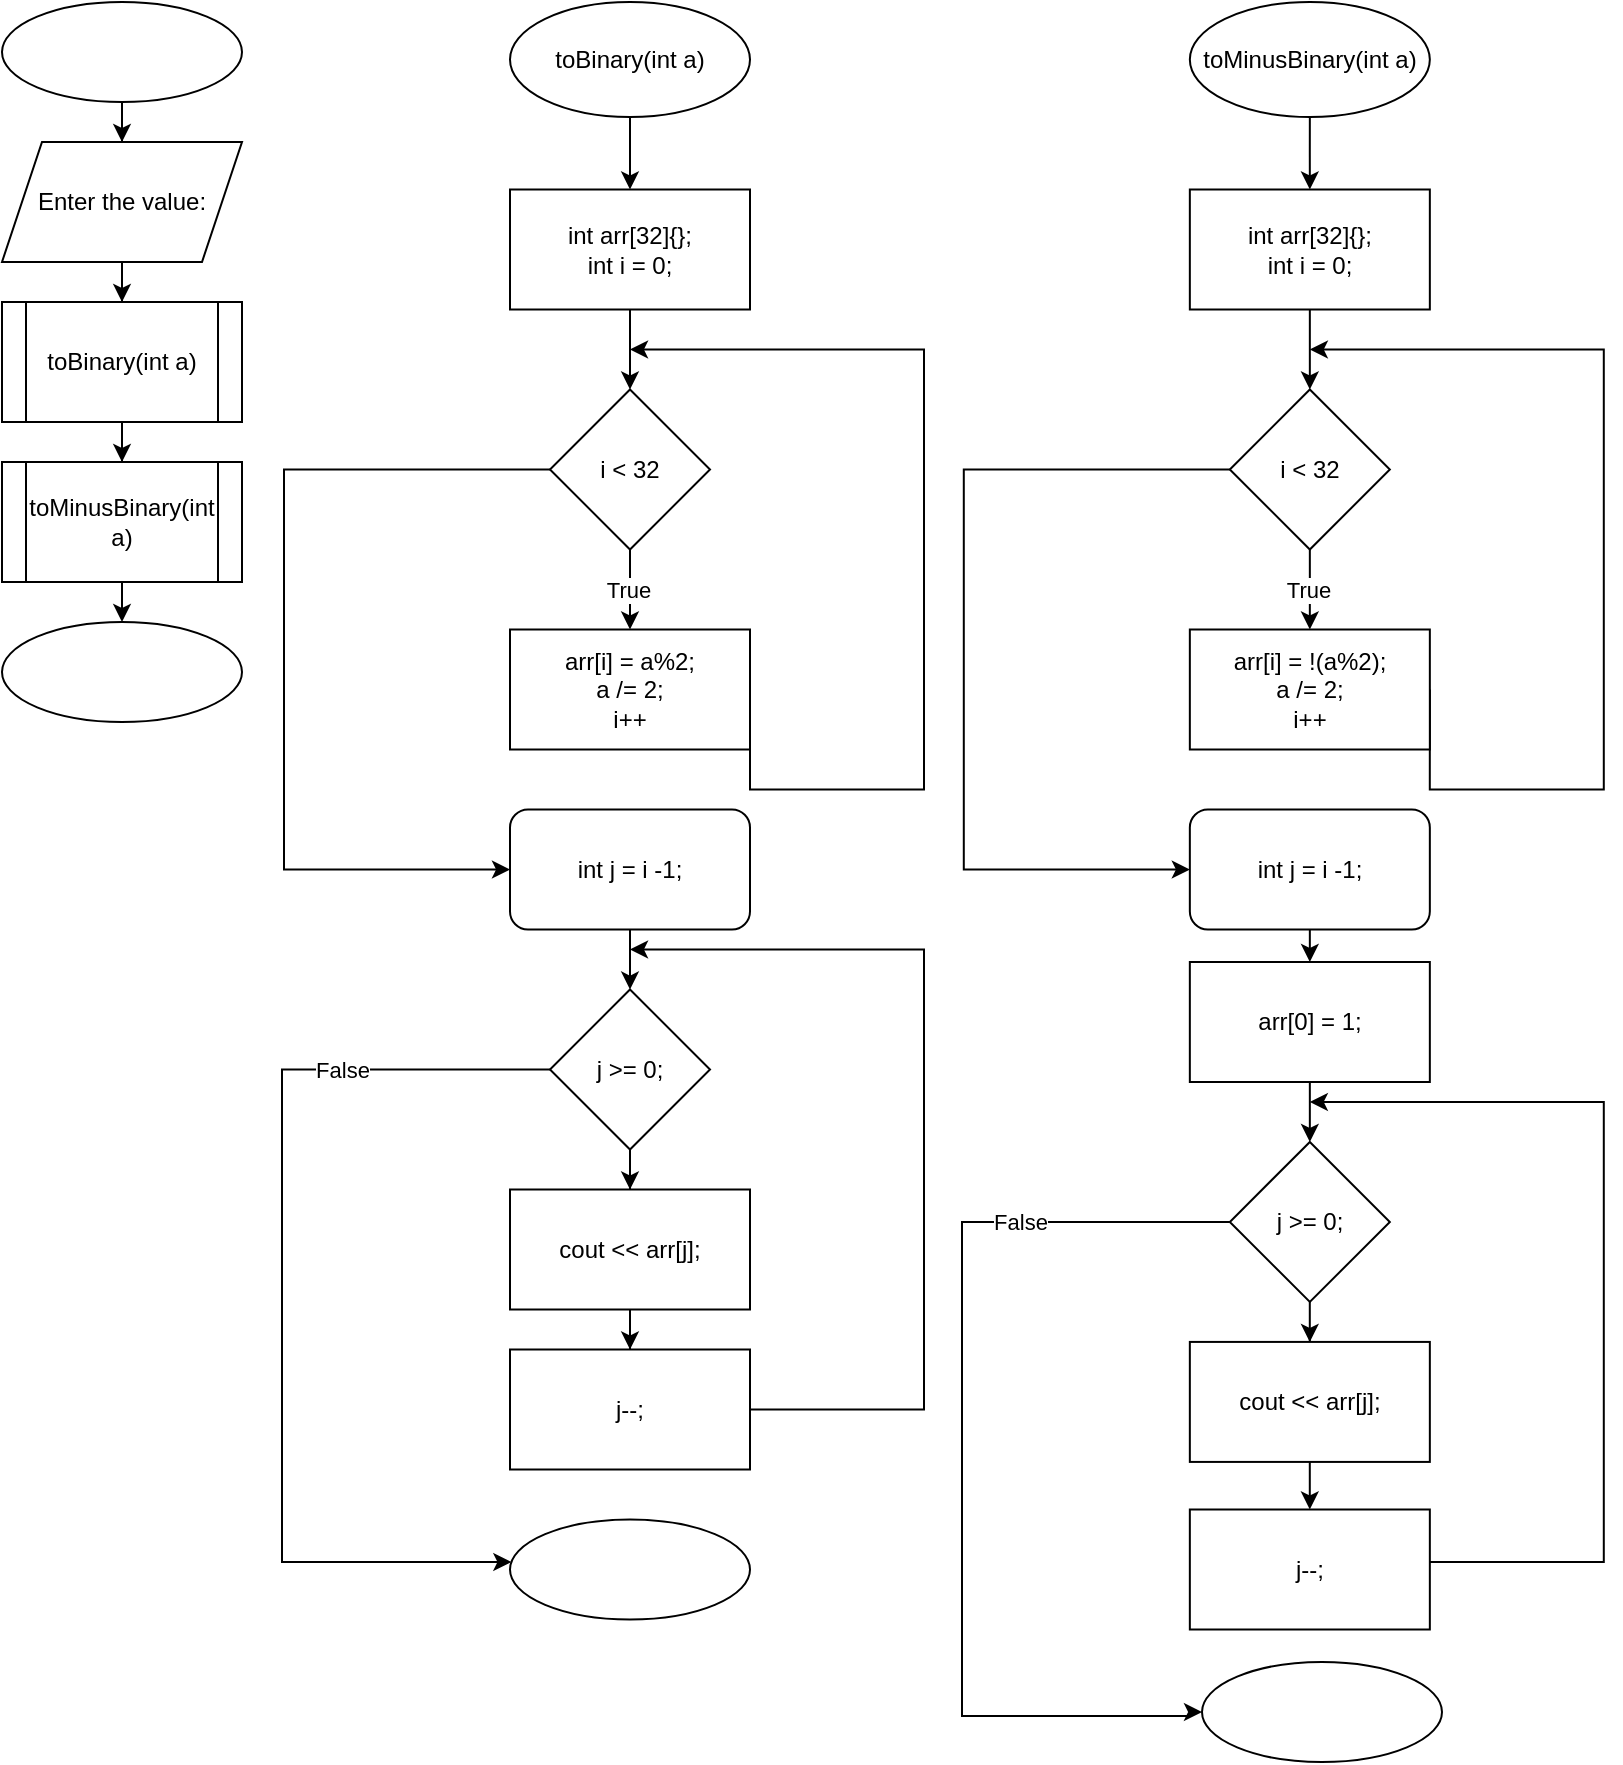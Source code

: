 <mxfile version="24.7.17">
  <diagram name="Page-1" id="Cv5O-GBp4JoH5ygpG-49">
    <mxGraphModel dx="1155" dy="1071" grid="1" gridSize="10" guides="1" tooltips="1" connect="1" arrows="1" fold="1" page="1" pageScale="1" pageWidth="827" pageHeight="1169" math="0" shadow="0">
      <root>
        <mxCell id="0" />
        <mxCell id="1" parent="0" />
        <mxCell id="YYQNsQ7y7ybDVNK83OHQ-6" value="" style="edgeStyle=orthogonalEdgeStyle;rounded=0;orthogonalLoop=1;jettySize=auto;html=1;" edge="1" parent="1" source="YYQNsQ7y7ybDVNK83OHQ-2" target="YYQNsQ7y7ybDVNK83OHQ-5">
          <mxGeometry relative="1" as="geometry" />
        </mxCell>
        <mxCell id="YYQNsQ7y7ybDVNK83OHQ-2" value="" style="ellipse;whiteSpace=wrap;html=1;" vertex="1" parent="1">
          <mxGeometry x="20" y="10" width="120" height="50" as="geometry" />
        </mxCell>
        <mxCell id="YYQNsQ7y7ybDVNK83OHQ-13" style="edgeStyle=orthogonalEdgeStyle;rounded=0;orthogonalLoop=1;jettySize=auto;html=1;entryX=0.5;entryY=0;entryDx=0;entryDy=0;" edge="1" parent="1" source="YYQNsQ7y7ybDVNK83OHQ-5" target="YYQNsQ7y7ybDVNK83OHQ-91">
          <mxGeometry relative="1" as="geometry">
            <mxPoint x="80" y="160" as="targetPoint" />
          </mxGeometry>
        </mxCell>
        <mxCell id="YYQNsQ7y7ybDVNK83OHQ-5" value="Enter the value:" style="shape=parallelogram;perimeter=parallelogramPerimeter;whiteSpace=wrap;html=1;fixedSize=1;" vertex="1" parent="1">
          <mxGeometry x="20" y="80" width="120" height="60" as="geometry" />
        </mxCell>
        <mxCell id="YYQNsQ7y7ybDVNK83OHQ-69" value="" style="edgeStyle=orthogonalEdgeStyle;rounded=0;orthogonalLoop=1;jettySize=auto;html=1;" edge="1" parent="1" source="YYQNsQ7y7ybDVNK83OHQ-72" target="YYQNsQ7y7ybDVNK83OHQ-76">
          <mxGeometry relative="1" as="geometry" />
        </mxCell>
        <mxCell id="YYQNsQ7y7ybDVNK83OHQ-70" value="True" style="edgeLabel;html=1;align=center;verticalAlign=middle;resizable=0;points=[];" vertex="1" connectable="0" parent="YYQNsQ7y7ybDVNK83OHQ-69">
          <mxGeometry y="-1" relative="1" as="geometry">
            <mxPoint as="offset" />
          </mxGeometry>
        </mxCell>
        <mxCell id="YYQNsQ7y7ybDVNK83OHQ-71" style="edgeStyle=orthogonalEdgeStyle;rounded=0;orthogonalLoop=1;jettySize=auto;html=1;entryX=0;entryY=0.5;entryDx=0;entryDy=0;" edge="1" parent="1" source="YYQNsQ7y7ybDVNK83OHQ-72" target="YYQNsQ7y7ybDVNK83OHQ-78">
          <mxGeometry relative="1" as="geometry">
            <mxPoint x="279" y="498.75" as="targetPoint" />
            <Array as="points">
              <mxPoint x="161" y="243.75" />
              <mxPoint x="161" y="443.75" />
            </Array>
          </mxGeometry>
        </mxCell>
        <mxCell id="YYQNsQ7y7ybDVNK83OHQ-72" value="i &amp;lt; 32" style="rhombus;whiteSpace=wrap;html=1;rounded=0;" vertex="1" parent="1">
          <mxGeometry x="294" y="203.75" width="80" height="80" as="geometry" />
        </mxCell>
        <mxCell id="YYQNsQ7y7ybDVNK83OHQ-73" value="" style="edgeStyle=orthogonalEdgeStyle;rounded=0;orthogonalLoop=1;jettySize=auto;html=1;" edge="1" parent="1" source="YYQNsQ7y7ybDVNK83OHQ-74" target="YYQNsQ7y7ybDVNK83OHQ-72">
          <mxGeometry relative="1" as="geometry" />
        </mxCell>
        <mxCell id="YYQNsQ7y7ybDVNK83OHQ-74" value="int arr[32]{};&lt;div&gt;int i = 0;&lt;/div&gt;" style="rounded=0;whiteSpace=wrap;html=1;" vertex="1" parent="1">
          <mxGeometry x="274" y="103.75" width="120" height="60" as="geometry" />
        </mxCell>
        <mxCell id="YYQNsQ7y7ybDVNK83OHQ-75" style="edgeStyle=orthogonalEdgeStyle;rounded=0;orthogonalLoop=1;jettySize=auto;html=1;exitX=1;exitY=0.5;exitDx=0;exitDy=0;" edge="1" parent="1" source="YYQNsQ7y7ybDVNK83OHQ-76">
          <mxGeometry relative="1" as="geometry">
            <mxPoint x="334" y="183.75" as="targetPoint" />
            <Array as="points">
              <mxPoint x="481" y="403.75" />
            </Array>
          </mxGeometry>
        </mxCell>
        <mxCell id="YYQNsQ7y7ybDVNK83OHQ-76" value="arr[i] = a%2;&lt;div&gt;a /= 2;&lt;/div&gt;&lt;div&gt;i++&lt;/div&gt;" style="whiteSpace=wrap;html=1;rounded=0;" vertex="1" parent="1">
          <mxGeometry x="274" y="323.75" width="120" height="60" as="geometry" />
        </mxCell>
        <mxCell id="YYQNsQ7y7ybDVNK83OHQ-77" style="edgeStyle=orthogonalEdgeStyle;rounded=0;orthogonalLoop=1;jettySize=auto;html=1;entryX=0.5;entryY=0;entryDx=0;entryDy=0;" edge="1" parent="1" source="YYQNsQ7y7ybDVNK83OHQ-78" target="YYQNsQ7y7ybDVNK83OHQ-82">
          <mxGeometry relative="1" as="geometry">
            <Array as="points">
              <mxPoint x="334" y="503.75" />
            </Array>
          </mxGeometry>
        </mxCell>
        <mxCell id="YYQNsQ7y7ybDVNK83OHQ-78" value="int j = i -1;" style="rounded=1;whiteSpace=wrap;html=1;" vertex="1" parent="1">
          <mxGeometry x="274" y="413.75" width="120" height="60" as="geometry" />
        </mxCell>
        <mxCell id="YYQNsQ7y7ybDVNK83OHQ-79" style="edgeStyle=orthogonalEdgeStyle;rounded=0;orthogonalLoop=1;jettySize=auto;html=1;exitX=0;exitY=0.5;exitDx=0;exitDy=0;" edge="1" parent="1" source="YYQNsQ7y7ybDVNK83OHQ-82" target="YYQNsQ7y7ybDVNK83OHQ-83">
          <mxGeometry relative="1" as="geometry">
            <mxPoint x="370" y="780" as="targetPoint" />
            <mxPoint x="260" y="573.75" as="sourcePoint" />
            <Array as="points">
              <mxPoint x="160" y="544" />
              <mxPoint x="160" y="790" />
            </Array>
          </mxGeometry>
        </mxCell>
        <mxCell id="YYQNsQ7y7ybDVNK83OHQ-80" value="False" style="edgeLabel;html=1;align=center;verticalAlign=middle;resizable=0;points=[];" vertex="1" connectable="0" parent="YYQNsQ7y7ybDVNK83OHQ-79">
          <mxGeometry x="-0.58" relative="1" as="geometry">
            <mxPoint as="offset" />
          </mxGeometry>
        </mxCell>
        <mxCell id="YYQNsQ7y7ybDVNK83OHQ-81" value="" style="edgeStyle=orthogonalEdgeStyle;rounded=0;orthogonalLoop=1;jettySize=auto;html=1;" edge="1" parent="1" source="YYQNsQ7y7ybDVNK83OHQ-82" target="YYQNsQ7y7ybDVNK83OHQ-85">
          <mxGeometry relative="1" as="geometry" />
        </mxCell>
        <mxCell id="YYQNsQ7y7ybDVNK83OHQ-82" value="j &amp;gt;= 0;" style="rhombus;whiteSpace=wrap;html=1;" vertex="1" parent="1">
          <mxGeometry x="294" y="503.75" width="80" height="80" as="geometry" />
        </mxCell>
        <mxCell id="YYQNsQ7y7ybDVNK83OHQ-83" value="" style="ellipse;whiteSpace=wrap;html=1;" vertex="1" parent="1">
          <mxGeometry x="274" y="768.75" width="120" height="50" as="geometry" />
        </mxCell>
        <mxCell id="YYQNsQ7y7ybDVNK83OHQ-84" value="" style="edgeStyle=orthogonalEdgeStyle;rounded=0;orthogonalLoop=1;jettySize=auto;html=1;" edge="1" parent="1" source="YYQNsQ7y7ybDVNK83OHQ-85" target="YYQNsQ7y7ybDVNK83OHQ-87">
          <mxGeometry relative="1" as="geometry" />
        </mxCell>
        <mxCell id="YYQNsQ7y7ybDVNK83OHQ-85" value="cout &amp;lt;&amp;lt; arr[j];" style="whiteSpace=wrap;html=1;" vertex="1" parent="1">
          <mxGeometry x="274" y="603.75" width="120" height="60" as="geometry" />
        </mxCell>
        <mxCell id="YYQNsQ7y7ybDVNK83OHQ-86" style="edgeStyle=orthogonalEdgeStyle;rounded=0;orthogonalLoop=1;jettySize=auto;html=1;" edge="1" parent="1" source="YYQNsQ7y7ybDVNK83OHQ-87">
          <mxGeometry relative="1" as="geometry">
            <mxPoint x="334" y="483.75" as="targetPoint" />
            <Array as="points">
              <mxPoint x="481" y="713.75" />
              <mxPoint x="481" y="483.75" />
            </Array>
          </mxGeometry>
        </mxCell>
        <mxCell id="YYQNsQ7y7ybDVNK83OHQ-87" value="j--;" style="whiteSpace=wrap;html=1;" vertex="1" parent="1">
          <mxGeometry x="274" y="683.75" width="120" height="60" as="geometry" />
        </mxCell>
        <mxCell id="YYQNsQ7y7ybDVNK83OHQ-89" style="edgeStyle=orthogonalEdgeStyle;rounded=0;orthogonalLoop=1;jettySize=auto;html=1;entryX=0.5;entryY=0;entryDx=0;entryDy=0;" edge="1" parent="1" source="YYQNsQ7y7ybDVNK83OHQ-88" target="YYQNsQ7y7ybDVNK83OHQ-74">
          <mxGeometry relative="1" as="geometry" />
        </mxCell>
        <mxCell id="YYQNsQ7y7ybDVNK83OHQ-88" value="toBinary(int a)" style="ellipse;whiteSpace=wrap;html=1;" vertex="1" parent="1">
          <mxGeometry x="274" y="10" width="120" height="57.5" as="geometry" />
        </mxCell>
        <mxCell id="YYQNsQ7y7ybDVNK83OHQ-93" value="" style="edgeStyle=orthogonalEdgeStyle;rounded=0;orthogonalLoop=1;jettySize=auto;html=1;" edge="1" parent="1" source="YYQNsQ7y7ybDVNK83OHQ-91" target="YYQNsQ7y7ybDVNK83OHQ-92">
          <mxGeometry relative="1" as="geometry" />
        </mxCell>
        <mxCell id="YYQNsQ7y7ybDVNK83OHQ-91" value="toBinary(int a)" style="shape=process;whiteSpace=wrap;html=1;backgroundOutline=1;" vertex="1" parent="1">
          <mxGeometry x="20" y="160" width="120" height="60" as="geometry" />
        </mxCell>
        <mxCell id="YYQNsQ7y7ybDVNK83OHQ-116" style="edgeStyle=orthogonalEdgeStyle;rounded=0;orthogonalLoop=1;jettySize=auto;html=1;exitX=0.5;exitY=1;exitDx=0;exitDy=0;entryX=0.5;entryY=0;entryDx=0;entryDy=0;" edge="1" parent="1" source="YYQNsQ7y7ybDVNK83OHQ-92" target="YYQNsQ7y7ybDVNK83OHQ-115">
          <mxGeometry relative="1" as="geometry" />
        </mxCell>
        <mxCell id="YYQNsQ7y7ybDVNK83OHQ-92" value="toMinusBinary(int a)" style="shape=process;whiteSpace=wrap;html=1;backgroundOutline=1;" vertex="1" parent="1">
          <mxGeometry x="20" y="240" width="120" height="60" as="geometry" />
        </mxCell>
        <mxCell id="YYQNsQ7y7ybDVNK83OHQ-94" value="" style="edgeStyle=orthogonalEdgeStyle;rounded=0;orthogonalLoop=1;jettySize=auto;html=1;" edge="1" parent="1" source="YYQNsQ7y7ybDVNK83OHQ-97" target="YYQNsQ7y7ybDVNK83OHQ-101">
          <mxGeometry relative="1" as="geometry" />
        </mxCell>
        <mxCell id="YYQNsQ7y7ybDVNK83OHQ-95" value="True" style="edgeLabel;html=1;align=center;verticalAlign=middle;resizable=0;points=[];" vertex="1" connectable="0" parent="YYQNsQ7y7ybDVNK83OHQ-94">
          <mxGeometry y="-1" relative="1" as="geometry">
            <mxPoint as="offset" />
          </mxGeometry>
        </mxCell>
        <mxCell id="YYQNsQ7y7ybDVNK83OHQ-96" style="edgeStyle=orthogonalEdgeStyle;rounded=0;orthogonalLoop=1;jettySize=auto;html=1;entryX=0;entryY=0.5;entryDx=0;entryDy=0;" edge="1" parent="1" source="YYQNsQ7y7ybDVNK83OHQ-97" target="YYQNsQ7y7ybDVNK83OHQ-103">
          <mxGeometry relative="1" as="geometry">
            <mxPoint x="618.92" y="498.75" as="targetPoint" />
            <Array as="points">
              <mxPoint x="500.92" y="243.75" />
              <mxPoint x="500.92" y="443.75" />
            </Array>
          </mxGeometry>
        </mxCell>
        <mxCell id="YYQNsQ7y7ybDVNK83OHQ-97" value="i &amp;lt; 32" style="rhombus;whiteSpace=wrap;html=1;rounded=0;" vertex="1" parent="1">
          <mxGeometry x="633.92" y="203.75" width="80" height="80" as="geometry" />
        </mxCell>
        <mxCell id="YYQNsQ7y7ybDVNK83OHQ-98" value="" style="edgeStyle=orthogonalEdgeStyle;rounded=0;orthogonalLoop=1;jettySize=auto;html=1;" edge="1" parent="1" source="YYQNsQ7y7ybDVNK83OHQ-99" target="YYQNsQ7y7ybDVNK83OHQ-97">
          <mxGeometry relative="1" as="geometry" />
        </mxCell>
        <mxCell id="YYQNsQ7y7ybDVNK83OHQ-99" value="int arr[32]{};&lt;div&gt;int i = 0;&lt;/div&gt;" style="rounded=0;whiteSpace=wrap;html=1;" vertex="1" parent="1">
          <mxGeometry x="613.92" y="103.75" width="120" height="60" as="geometry" />
        </mxCell>
        <mxCell id="YYQNsQ7y7ybDVNK83OHQ-100" style="edgeStyle=orthogonalEdgeStyle;rounded=0;orthogonalLoop=1;jettySize=auto;html=1;exitX=1;exitY=0.5;exitDx=0;exitDy=0;" edge="1" parent="1" source="YYQNsQ7y7ybDVNK83OHQ-101">
          <mxGeometry relative="1" as="geometry">
            <mxPoint x="673.92" y="183.75" as="targetPoint" />
            <Array as="points">
              <mxPoint x="820.92" y="403.75" />
            </Array>
          </mxGeometry>
        </mxCell>
        <mxCell id="YYQNsQ7y7ybDVNK83OHQ-101" value="arr[i] = !(a%2);&lt;div&gt;a /= 2;&lt;/div&gt;&lt;div&gt;i++&lt;/div&gt;" style="whiteSpace=wrap;html=1;rounded=0;" vertex="1" parent="1">
          <mxGeometry x="613.92" y="323.75" width="120" height="60" as="geometry" />
        </mxCell>
        <mxCell id="YYQNsQ7y7ybDVNK83OHQ-118" style="edgeStyle=orthogonalEdgeStyle;rounded=0;orthogonalLoop=1;jettySize=auto;html=1;exitX=0.5;exitY=1;exitDx=0;exitDy=0;entryX=0.5;entryY=0;entryDx=0;entryDy=0;" edge="1" parent="1" source="YYQNsQ7y7ybDVNK83OHQ-103" target="YYQNsQ7y7ybDVNK83OHQ-117">
          <mxGeometry relative="1" as="geometry" />
        </mxCell>
        <mxCell id="YYQNsQ7y7ybDVNK83OHQ-103" value="int j = i -1;" style="rounded=1;whiteSpace=wrap;html=1;" vertex="1" parent="1">
          <mxGeometry x="613.92" y="413.75" width="120" height="60" as="geometry" />
        </mxCell>
        <mxCell id="YYQNsQ7y7ybDVNK83OHQ-104" style="edgeStyle=orthogonalEdgeStyle;rounded=0;orthogonalLoop=1;jettySize=auto;html=1;exitX=0;exitY=0.5;exitDx=0;exitDy=0;entryX=0;entryY=0.5;entryDx=0;entryDy=0;" edge="1" parent="1" source="YYQNsQ7y7ybDVNK83OHQ-107" target="YYQNsQ7y7ybDVNK83OHQ-108">
          <mxGeometry relative="1" as="geometry">
            <mxPoint x="520" y="900" as="targetPoint" />
            <mxPoint x="599.92" y="649.96" as="sourcePoint" />
            <Array as="points">
              <mxPoint x="500" y="620" />
              <mxPoint x="500" y="867" />
              <mxPoint x="614" y="867" />
            </Array>
          </mxGeometry>
        </mxCell>
        <mxCell id="YYQNsQ7y7ybDVNK83OHQ-105" value="False" style="edgeLabel;html=1;align=center;verticalAlign=middle;resizable=0;points=[];" vertex="1" connectable="0" parent="YYQNsQ7y7ybDVNK83OHQ-104">
          <mxGeometry x="-0.58" relative="1" as="geometry">
            <mxPoint as="offset" />
          </mxGeometry>
        </mxCell>
        <mxCell id="YYQNsQ7y7ybDVNK83OHQ-106" value="" style="edgeStyle=orthogonalEdgeStyle;rounded=0;orthogonalLoop=1;jettySize=auto;html=1;" edge="1" parent="1" source="YYQNsQ7y7ybDVNK83OHQ-107" target="YYQNsQ7y7ybDVNK83OHQ-110">
          <mxGeometry relative="1" as="geometry" />
        </mxCell>
        <mxCell id="YYQNsQ7y7ybDVNK83OHQ-107" value="j &amp;gt;= 0;" style="rhombus;whiteSpace=wrap;html=1;" vertex="1" parent="1">
          <mxGeometry x="633.92" y="579.96" width="80" height="80" as="geometry" />
        </mxCell>
        <mxCell id="YYQNsQ7y7ybDVNK83OHQ-108" value="" style="ellipse;whiteSpace=wrap;html=1;" vertex="1" parent="1">
          <mxGeometry x="620.0" y="840" width="120" height="50" as="geometry" />
        </mxCell>
        <mxCell id="YYQNsQ7y7ybDVNK83OHQ-109" value="" style="edgeStyle=orthogonalEdgeStyle;rounded=0;orthogonalLoop=1;jettySize=auto;html=1;" edge="1" parent="1" source="YYQNsQ7y7ybDVNK83OHQ-110" target="YYQNsQ7y7ybDVNK83OHQ-112">
          <mxGeometry relative="1" as="geometry" />
        </mxCell>
        <mxCell id="YYQNsQ7y7ybDVNK83OHQ-110" value="cout &amp;lt;&amp;lt; arr[j];" style="whiteSpace=wrap;html=1;" vertex="1" parent="1">
          <mxGeometry x="613.92" y="679.96" width="120" height="60" as="geometry" />
        </mxCell>
        <mxCell id="YYQNsQ7y7ybDVNK83OHQ-111" style="edgeStyle=orthogonalEdgeStyle;rounded=0;orthogonalLoop=1;jettySize=auto;html=1;" edge="1" parent="1" source="YYQNsQ7y7ybDVNK83OHQ-112">
          <mxGeometry relative="1" as="geometry">
            <mxPoint x="673.92" y="559.96" as="targetPoint" />
            <Array as="points">
              <mxPoint x="820.92" y="789.96" />
              <mxPoint x="820.92" y="559.96" />
            </Array>
          </mxGeometry>
        </mxCell>
        <mxCell id="YYQNsQ7y7ybDVNK83OHQ-112" value="j--;" style="whiteSpace=wrap;html=1;" vertex="1" parent="1">
          <mxGeometry x="613.92" y="763.75" width="120" height="60" as="geometry" />
        </mxCell>
        <mxCell id="YYQNsQ7y7ybDVNK83OHQ-113" style="edgeStyle=orthogonalEdgeStyle;rounded=0;orthogonalLoop=1;jettySize=auto;html=1;entryX=0.5;entryY=0;entryDx=0;entryDy=0;" edge="1" parent="1" source="YYQNsQ7y7ybDVNK83OHQ-114" target="YYQNsQ7y7ybDVNK83OHQ-99">
          <mxGeometry relative="1" as="geometry" />
        </mxCell>
        <mxCell id="YYQNsQ7y7ybDVNK83OHQ-114" value="toMinusBinary(int a)" style="ellipse;whiteSpace=wrap;html=1;" vertex="1" parent="1">
          <mxGeometry x="613.92" y="10" width="120" height="57.5" as="geometry" />
        </mxCell>
        <mxCell id="YYQNsQ7y7ybDVNK83OHQ-115" value="" style="ellipse;whiteSpace=wrap;html=1;" vertex="1" parent="1">
          <mxGeometry x="20" y="320" width="120" height="50" as="geometry" />
        </mxCell>
        <mxCell id="YYQNsQ7y7ybDVNK83OHQ-119" style="edgeStyle=orthogonalEdgeStyle;rounded=0;orthogonalLoop=1;jettySize=auto;html=1;exitX=0.5;exitY=1;exitDx=0;exitDy=0;entryX=0.5;entryY=0;entryDx=0;entryDy=0;" edge="1" parent="1" source="YYQNsQ7y7ybDVNK83OHQ-117" target="YYQNsQ7y7ybDVNK83OHQ-107">
          <mxGeometry relative="1" as="geometry" />
        </mxCell>
        <mxCell id="YYQNsQ7y7ybDVNK83OHQ-117" value="arr[0] = 1;" style="whiteSpace=wrap;html=1;" vertex="1" parent="1">
          <mxGeometry x="613.92" y="490" width="120" height="60" as="geometry" />
        </mxCell>
      </root>
    </mxGraphModel>
  </diagram>
</mxfile>
